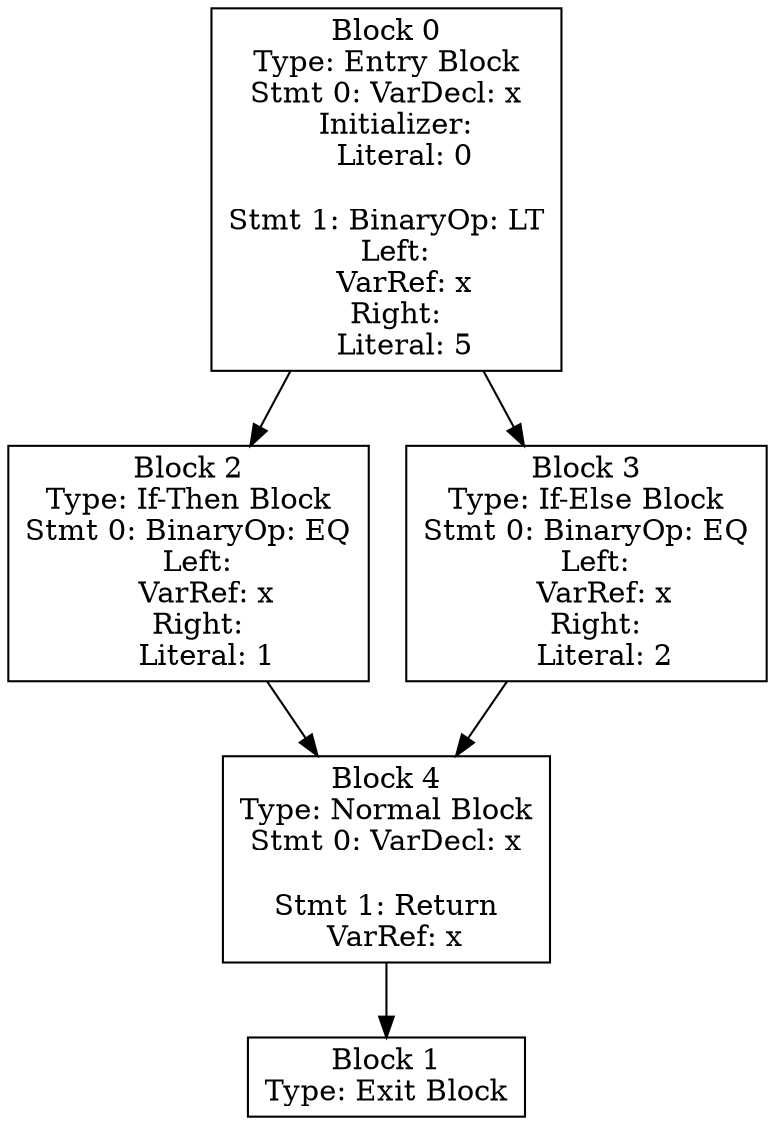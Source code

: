 digraph CFG {
  node [shape=box];
  Block0 [label="Block 0\nType: Entry Block\nStmt 0: VarDecl: x
  Initializer:
    Literal: 0
\nStmt 1: BinaryOp: LT
  Left:
    VarRef: x
  Right:
    Literal: 5
"];
  Block1 [label="Block 1\nType: Exit Block"];
  Block2 [label="Block 2\nType: If-Then Block\nStmt 0: BinaryOp: EQ
  Left:
    VarRef: x
  Right:
    Literal: 1
"];
  Block3 [label="Block 3\nType: If-Else Block\nStmt 0: BinaryOp: EQ
  Left:
    VarRef: x
  Right:
    Literal: 2
"];
  Block4 [label="Block 4\nType: Normal Block\nStmt 0: VarDecl: x
\nStmt 1: Return
  VarRef: x
"];
  Block0 -> Block2;
  Block0 -> Block3;
  Block2 -> Block4;
  Block3 -> Block4;
  Block4 -> Block1;
}
